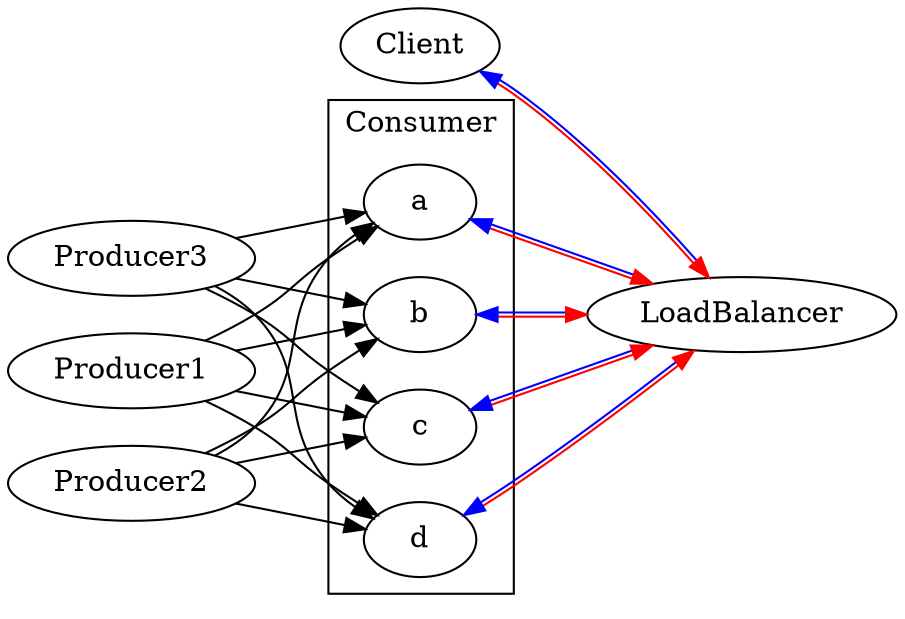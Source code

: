 digraph {

    overlap=scale
    rankdir=LR;
    compound=true;

    subgraph cluster0 {
        label="Consumer";
        a; b; c; d;
    }

    {Producer1 Producer2 Producer3} -> { a b c d }
    { a b c d } -> LoadBalancer [dir=both color="red:blue"]
    Client -> LoadBalancer [dir=both color="red:blue"]
}